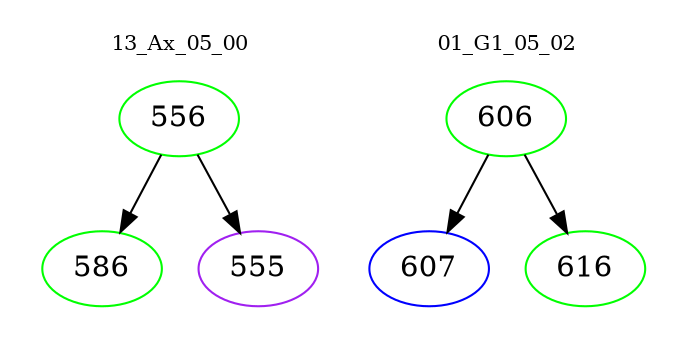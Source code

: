 digraph{
subgraph cluster_0 {
color = white
label = "13_Ax_05_00";
fontsize=10;
T0_556 [label="556", color="green"]
T0_556 -> T0_586 [color="black"]
T0_586 [label="586", color="green"]
T0_556 -> T0_555 [color="black"]
T0_555 [label="555", color="purple"]
}
subgraph cluster_1 {
color = white
label = "01_G1_05_02";
fontsize=10;
T1_606 [label="606", color="green"]
T1_606 -> T1_607 [color="black"]
T1_607 [label="607", color="blue"]
T1_606 -> T1_616 [color="black"]
T1_616 [label="616", color="green"]
}
}
